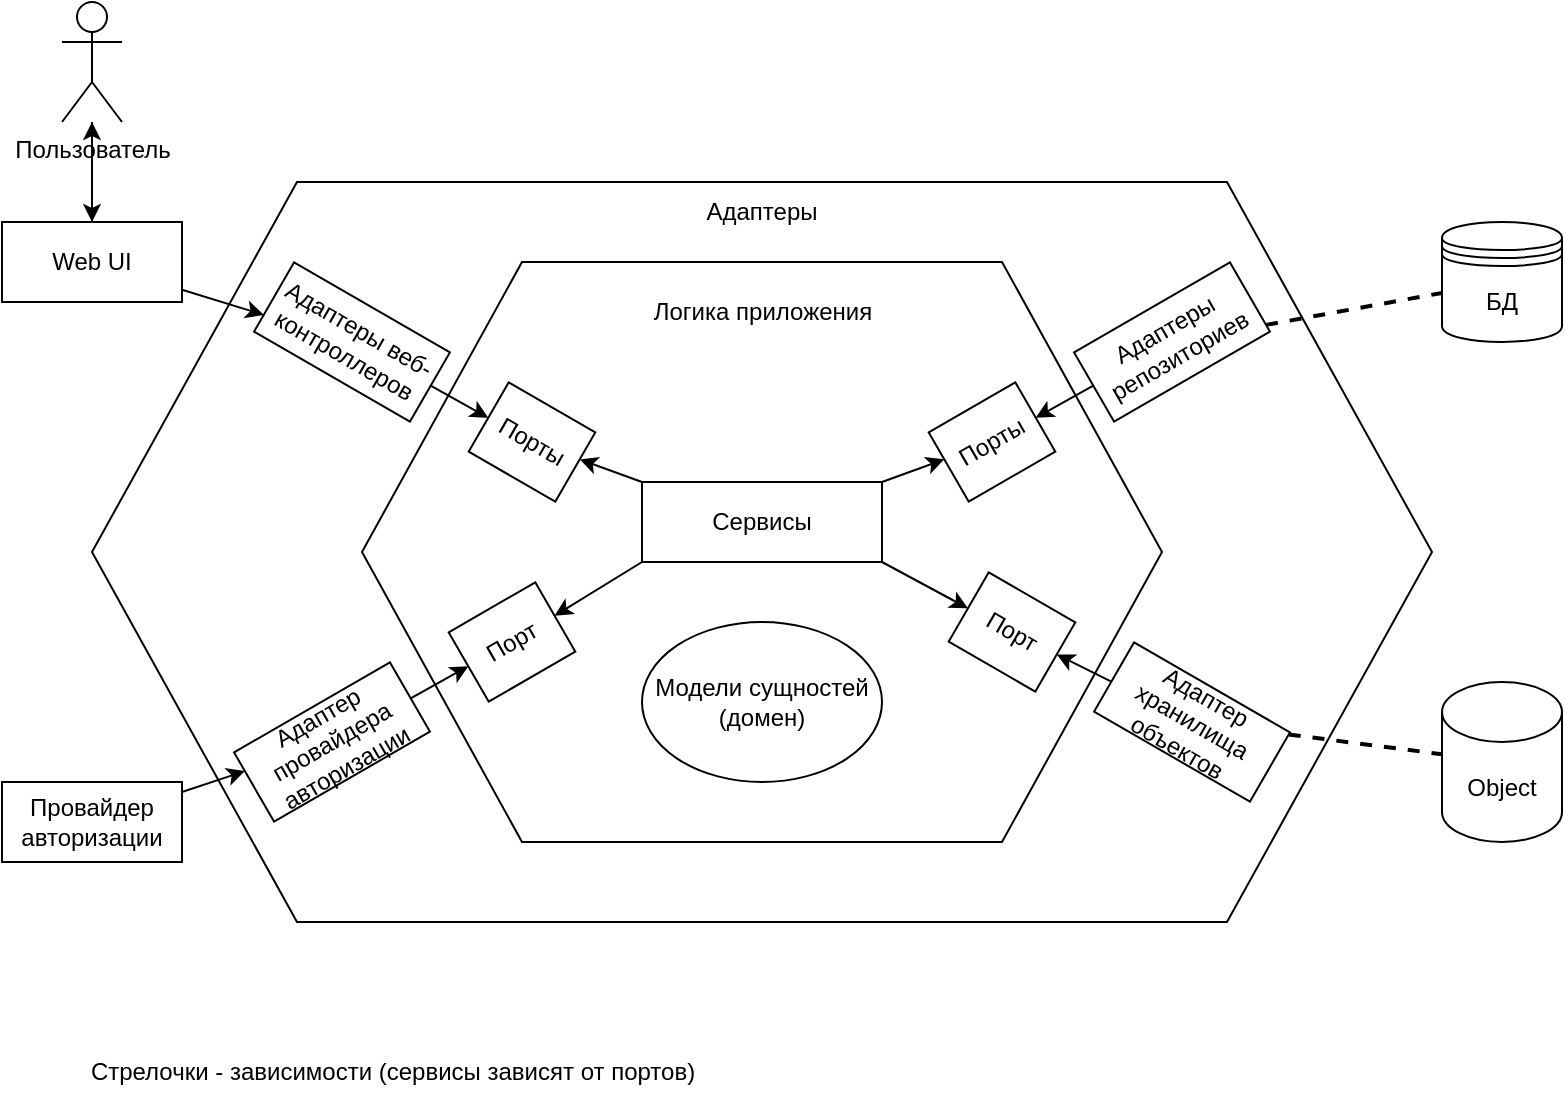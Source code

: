 <mxfile>
    <diagram id="9A4wKKLEsQGl25_3dBLv" name="components">
        <mxGraphModel dx="810" dy="561" grid="1" gridSize="10" guides="1" tooltips="1" connect="1" arrows="1" fold="1" page="1" pageScale="1" pageWidth="850" pageHeight="1100" math="0" shadow="0">
            <root>
                <mxCell id="0"/>
                <mxCell id="1" parent="0"/>
                <mxCell id="7" value="" style="shape=hexagon;perimeter=hexagonPerimeter2;whiteSpace=wrap;html=1;fixedSize=1;size=102.5;" parent="1" vertex="1">
                    <mxGeometry x="85" y="100" width="670" height="370" as="geometry"/>
                </mxCell>
                <mxCell id="3" value="" style="shape=hexagon;perimeter=hexagonPerimeter2;whiteSpace=wrap;html=1;fixedSize=1;size=80;" parent="1" vertex="1">
                    <mxGeometry x="220" y="140" width="400" height="290" as="geometry"/>
                </mxCell>
                <mxCell id="45" value="" style="edgeStyle=none;html=1;dashed=1;strokeWidth=2;endArrow=none;endFill=0;" parent="1" source="11" target="16" edge="1">
                    <mxGeometry relative="1" as="geometry"/>
                </mxCell>
                <mxCell id="48" value="" style="edgeStyle=none;html=1;strokeWidth=1;endArrow=classic;endFill=1;" parent="1" source="11" target="22" edge="1">
                    <mxGeometry relative="1" as="geometry"/>
                </mxCell>
                <mxCell id="11" value="Адаптеры&lt;br&gt;репозиториев" style="rounded=0;whiteSpace=wrap;html=1;rotation=-30;" parent="1" vertex="1">
                    <mxGeometry x="580" y="160" width="90" height="40" as="geometry"/>
                </mxCell>
                <mxCell id="52" value="" style="edgeStyle=none;html=1;strokeWidth=1;endArrow=classic;endFill=1;exitX=1;exitY=0;exitDx=0;exitDy=0;" parent="1" source="12" target="22" edge="1">
                    <mxGeometry relative="1" as="geometry"/>
                </mxCell>
                <mxCell id="53" style="edgeStyle=none;html=1;exitX=1;exitY=1;exitDx=0;exitDy=0;strokeWidth=1;endArrow=classic;endFill=1;" parent="1" source="12" target="21" edge="1">
                    <mxGeometry relative="1" as="geometry"/>
                </mxCell>
                <mxCell id="55" style="edgeStyle=none;html=1;exitX=0;exitY=0;exitDx=0;exitDy=0;strokeWidth=1;endArrow=classic;endFill=1;" parent="1" source="12" target="23" edge="1">
                    <mxGeometry relative="1" as="geometry"/>
                </mxCell>
                <mxCell id="68OnJUBDQ_F5kmFFGvuI-65" style="edgeStyle=none;html=1;exitX=0;exitY=1;exitDx=0;exitDy=0;" edge="1" parent="1" source="12" target="68OnJUBDQ_F5kmFFGvuI-63">
                    <mxGeometry relative="1" as="geometry"/>
                </mxCell>
                <mxCell id="12" value="Сервисы" style="rounded=0;whiteSpace=wrap;html=1;rotation=0;" parent="1" vertex="1">
                    <mxGeometry x="360" y="250" width="120" height="40" as="geometry"/>
                </mxCell>
                <mxCell id="14" value="Модели сущностей (домен)" style="ellipse;whiteSpace=wrap;html=1;" parent="1" vertex="1">
                    <mxGeometry x="360" y="320" width="120" height="80" as="geometry"/>
                </mxCell>
                <mxCell id="16" value="БД" style="shape=datastore;whiteSpace=wrap;html=1;" parent="1" vertex="1">
                    <mxGeometry x="760" y="120" width="60" height="60" as="geometry"/>
                </mxCell>
                <mxCell id="17" value="Object" style="shape=cylinder3;whiteSpace=wrap;html=1;boundedLbl=1;backgroundOutline=1;size=15;" parent="1" vertex="1">
                    <mxGeometry x="760" y="350" width="60" height="80" as="geometry"/>
                </mxCell>
                <mxCell id="46" value="" style="edgeStyle=none;html=1;dashed=1;strokeWidth=2;endArrow=none;endFill=0;" parent="1" source="18" target="17" edge="1">
                    <mxGeometry relative="1" as="geometry"/>
                </mxCell>
                <mxCell id="49" value="" style="edgeStyle=none;html=1;strokeWidth=1;endArrow=classic;endFill=1;" parent="1" source="18" target="21" edge="1">
                    <mxGeometry relative="1" as="geometry"/>
                </mxCell>
                <mxCell id="18" value="Адаптер хранилища объектов" style="rounded=0;whiteSpace=wrap;html=1;rotation=30;" parent="1" vertex="1">
                    <mxGeometry x="590" y="350" width="90" height="40" as="geometry"/>
                </mxCell>
                <mxCell id="19" value="Адаптеры" style="text;html=1;strokeColor=none;fillColor=none;align=center;verticalAlign=middle;whiteSpace=wrap;rounded=0;rotation=0;" parent="1" vertex="1">
                    <mxGeometry x="390" y="100" width="60" height="30" as="geometry"/>
                </mxCell>
                <mxCell id="20" value="Логика приложения" style="text;html=1;strokeColor=none;fillColor=none;align=center;verticalAlign=middle;whiteSpace=wrap;rounded=0;rotation=0;" parent="1" vertex="1">
                    <mxGeometry x="362.5" y="150" width="115" height="30" as="geometry"/>
                </mxCell>
                <mxCell id="21" value="Порт" style="rounded=0;whiteSpace=wrap;html=1;rotation=30;" parent="1" vertex="1">
                    <mxGeometry x="520" y="305" width="50" height="40" as="geometry"/>
                </mxCell>
                <mxCell id="22" value="Порты" style="rounded=0;whiteSpace=wrap;html=1;rotation=-30;" parent="1" vertex="1">
                    <mxGeometry x="510" y="210" width="50" height="40" as="geometry"/>
                </mxCell>
                <mxCell id="23" value="Порты" style="rounded=0;whiteSpace=wrap;html=1;rotation=30;" parent="1" vertex="1">
                    <mxGeometry x="280" y="210" width="50" height="40" as="geometry"/>
                </mxCell>
                <mxCell id="42" value="" style="edgeStyle=none;html=1;" parent="1" source="25" target="23" edge="1">
                    <mxGeometry relative="1" as="geometry"/>
                </mxCell>
                <mxCell id="25" value="Адаптеры веб-контроллеров" style="rounded=0;whiteSpace=wrap;html=1;rotation=30;" parent="1" vertex="1">
                    <mxGeometry x="170" y="160" width="90" height="40" as="geometry"/>
                </mxCell>
                <mxCell id="39" value="" style="edgeStyle=none;html=1;" parent="1" source="26" target="36" edge="1">
                    <mxGeometry relative="1" as="geometry"/>
                </mxCell>
                <mxCell id="26" value="Пользователь" style="shape=umlActor;verticalLabelPosition=bottom;verticalAlign=top;html=1;outlineConnect=0;" parent="1" vertex="1">
                    <mxGeometry x="70" y="10" width="30" height="60" as="geometry"/>
                </mxCell>
                <mxCell id="40" value="" style="edgeStyle=none;html=1;" parent="1" source="36" target="26" edge="1">
                    <mxGeometry relative="1" as="geometry"/>
                </mxCell>
                <mxCell id="41" value="" style="edgeStyle=none;html=1;" parent="1" source="36" target="25" edge="1">
                    <mxGeometry relative="1" as="geometry"/>
                </mxCell>
                <mxCell id="36" value="Web UI" style="rounded=0;whiteSpace=wrap;html=1;rotation=0;" parent="1" vertex="1">
                    <mxGeometry x="40" y="120" width="90" height="40" as="geometry"/>
                </mxCell>
                <mxCell id="58" value="Стрелочки - зависимости (сервисы зависят от портов)" style="text;html=1;align=center;verticalAlign=middle;resizable=0;points=[];autosize=1;strokeColor=none;fillColor=none;" parent="1" vertex="1">
                    <mxGeometry x="70" y="530" width="330" height="30" as="geometry"/>
                </mxCell>
                <mxCell id="68OnJUBDQ_F5kmFFGvuI-64" value="" style="edgeStyle=none;html=1;" edge="1" parent="1" source="68OnJUBDQ_F5kmFFGvuI-59" target="68OnJUBDQ_F5kmFFGvuI-63">
                    <mxGeometry relative="1" as="geometry"/>
                </mxCell>
                <mxCell id="68OnJUBDQ_F5kmFFGvuI-59" value="Адаптер провайдера авторизации" style="rounded=0;whiteSpace=wrap;html=1;rotation=-30;" vertex="1" parent="1">
                    <mxGeometry x="160" y="360" width="90" height="40" as="geometry"/>
                </mxCell>
                <mxCell id="68OnJUBDQ_F5kmFFGvuI-61" value="" style="edgeStyle=none;html=1;" edge="1" parent="1" source="68OnJUBDQ_F5kmFFGvuI-60" target="68OnJUBDQ_F5kmFFGvuI-59">
                    <mxGeometry relative="1" as="geometry"/>
                </mxCell>
                <mxCell id="68OnJUBDQ_F5kmFFGvuI-60" value="Провайдер авторизации" style="rounded=0;whiteSpace=wrap;html=1;rotation=0;" vertex="1" parent="1">
                    <mxGeometry x="40" y="400" width="90" height="40" as="geometry"/>
                </mxCell>
                <mxCell id="68OnJUBDQ_F5kmFFGvuI-63" value="Порт" style="rounded=0;whiteSpace=wrap;html=1;rotation=-30;" vertex="1" parent="1">
                    <mxGeometry x="270" y="310" width="50" height="40" as="geometry"/>
                </mxCell>
            </root>
        </mxGraphModel>
    </diagram>
    <diagram id="nglVwGo26x1nNUcEu0jN" name="classes">
        <mxGraphModel dx="1080" dy="748" grid="1" gridSize="10" guides="1" tooltips="1" connect="1" arrows="1" fold="1" page="1" pageScale="1" pageWidth="850" pageHeight="1100" math="0" shadow="0">
            <root>
                <mxCell id="0"/>
                <mxCell id="1" parent="0"/>
                <mxCell id="AiTwOtxbARRM3xyXChcZ-1" value="IAuthProvider" style="swimlane;fontStyle=0;childLayout=stackLayout;horizontal=1;startSize=30;horizontalStack=0;resizeParent=1;resizeParentMax=0;resizeLast=0;collapsible=1;marginBottom=0;whiteSpace=wrap;html=1;" vertex="1" parent="1">
                    <mxGeometry x="120" y="570" width="140" height="120" as="geometry"/>
                </mxCell>
                <mxCell id="AiTwOtxbARRM3xyXChcZ-2" value="Item 1" style="text;strokeColor=none;fillColor=none;align=left;verticalAlign=middle;spacingLeft=4;spacingRight=4;overflow=hidden;points=[[0,0.5],[1,0.5]];portConstraint=eastwest;rotatable=0;whiteSpace=wrap;html=1;" vertex="1" parent="AiTwOtxbARRM3xyXChcZ-1">
                    <mxGeometry y="30" width="140" height="30" as="geometry"/>
                </mxCell>
                <mxCell id="AiTwOtxbARRM3xyXChcZ-3" value="Item 2" style="text;strokeColor=none;fillColor=none;align=left;verticalAlign=middle;spacingLeft=4;spacingRight=4;overflow=hidden;points=[[0,0.5],[1,0.5]];portConstraint=eastwest;rotatable=0;whiteSpace=wrap;html=1;" vertex="1" parent="AiTwOtxbARRM3xyXChcZ-1">
                    <mxGeometry y="60" width="140" height="30" as="geometry"/>
                </mxCell>
                <mxCell id="AiTwOtxbARRM3xyXChcZ-4" value="Item 3" style="text;strokeColor=none;fillColor=none;align=left;verticalAlign=middle;spacingLeft=4;spacingRight=4;overflow=hidden;points=[[0,0.5],[1,0.5]];portConstraint=eastwest;rotatable=0;whiteSpace=wrap;html=1;" vertex="1" parent="AiTwOtxbARRM3xyXChcZ-1">
                    <mxGeometry y="90" width="140" height="30" as="geometry"/>
                </mxCell>
                <mxCell id="piuCvSuSx1_vqDNrVr7--8" value="IUserRepository" style="swimlane;fontStyle=0;childLayout=stackLayout;horizontal=1;startSize=30;horizontalStack=0;resizeParent=1;resizeParentMax=0;resizeLast=0;collapsible=1;marginBottom=0;whiteSpace=wrap;html=1;" vertex="1" parent="1">
                    <mxGeometry x="330" y="570" width="140" height="120" as="geometry"/>
                </mxCell>
                <mxCell id="piuCvSuSx1_vqDNrVr7--9" value="Item 1" style="text;strokeColor=none;fillColor=none;align=left;verticalAlign=middle;spacingLeft=4;spacingRight=4;overflow=hidden;points=[[0,0.5],[1,0.5]];portConstraint=eastwest;rotatable=0;whiteSpace=wrap;html=1;" vertex="1" parent="piuCvSuSx1_vqDNrVr7--8">
                    <mxGeometry y="30" width="140" height="30" as="geometry"/>
                </mxCell>
                <mxCell id="piuCvSuSx1_vqDNrVr7--10" value="Item 2" style="text;strokeColor=none;fillColor=none;align=left;verticalAlign=middle;spacingLeft=4;spacingRight=4;overflow=hidden;points=[[0,0.5],[1,0.5]];portConstraint=eastwest;rotatable=0;whiteSpace=wrap;html=1;" vertex="1" parent="piuCvSuSx1_vqDNrVr7--8">
                    <mxGeometry y="60" width="140" height="30" as="geometry"/>
                </mxCell>
                <mxCell id="piuCvSuSx1_vqDNrVr7--11" value="Item 3" style="text;strokeColor=none;fillColor=none;align=left;verticalAlign=middle;spacingLeft=4;spacingRight=4;overflow=hidden;points=[[0,0.5],[1,0.5]];portConstraint=eastwest;rotatable=0;whiteSpace=wrap;html=1;" vertex="1" parent="piuCvSuSx1_vqDNrVr7--8">
                    <mxGeometry y="90" width="140" height="30" as="geometry"/>
                </mxCell>
                <mxCell id="piuCvSuSx1_vqDNrVr7--1" value="IUserService" style="swimlane;fontStyle=0;childLayout=stackLayout;horizontal=1;startSize=30;horizontalStack=0;resizeParent=1;resizeParentMax=0;resizeLast=0;collapsible=1;marginBottom=0;whiteSpace=wrap;html=1;" vertex="1" parent="1">
                    <mxGeometry x="330" y="230" width="140" height="120" as="geometry"/>
                </mxCell>
                <mxCell id="piuCvSuSx1_vqDNrVr7--2" value="Item 1" style="text;strokeColor=none;fillColor=none;align=left;verticalAlign=middle;spacingLeft=4;spacingRight=4;overflow=hidden;points=[[0,0.5],[1,0.5]];portConstraint=eastwest;rotatable=0;whiteSpace=wrap;html=1;" vertex="1" parent="piuCvSuSx1_vqDNrVr7--1">
                    <mxGeometry y="30" width="140" height="30" as="geometry"/>
                </mxCell>
                <mxCell id="piuCvSuSx1_vqDNrVr7--3" value="Item 2" style="text;strokeColor=none;fillColor=none;align=left;verticalAlign=middle;spacingLeft=4;spacingRight=4;overflow=hidden;points=[[0,0.5],[1,0.5]];portConstraint=eastwest;rotatable=0;whiteSpace=wrap;html=1;" vertex="1" parent="piuCvSuSx1_vqDNrVr7--1">
                    <mxGeometry y="60" width="140" height="30" as="geometry"/>
                </mxCell>
                <mxCell id="piuCvSuSx1_vqDNrVr7--4" value="Item 3" style="text;strokeColor=none;fillColor=none;align=left;verticalAlign=middle;spacingLeft=4;spacingRight=4;overflow=hidden;points=[[0,0.5],[1,0.5]];portConstraint=eastwest;rotatable=0;whiteSpace=wrap;html=1;" vertex="1" parent="piuCvSuSx1_vqDNrVr7--1">
                    <mxGeometry y="90" width="140" height="30" as="geometry"/>
                </mxCell>
                <mxCell id="AiTwOtxbARRM3xyXChcZ-13" value="" style="edgeStyle=none;html=1;" edge="1" parent="1" source="AiTwOtxbARRM3xyXChcZ-9" target="AiTwOtxbARRM3xyXChcZ-4">
                    <mxGeometry relative="1" as="geometry"/>
                </mxCell>
                <mxCell id="AiTwOtxbARRM3xyXChcZ-9" value="AuthProvider" style="swimlane;fontStyle=0;childLayout=stackLayout;horizontal=1;startSize=30;horizontalStack=0;resizeParent=1;resizeParentMax=0;resizeLast=0;collapsible=1;marginBottom=0;whiteSpace=wrap;html=1;" vertex="1" parent="1">
                    <mxGeometry x="120" y="740" width="140" height="120" as="geometry"/>
                </mxCell>
                <mxCell id="AiTwOtxbARRM3xyXChcZ-10" value="Item 1" style="text;strokeColor=none;fillColor=none;align=left;verticalAlign=middle;spacingLeft=4;spacingRight=4;overflow=hidden;points=[[0,0.5],[1,0.5]];portConstraint=eastwest;rotatable=0;whiteSpace=wrap;html=1;" vertex="1" parent="AiTwOtxbARRM3xyXChcZ-9">
                    <mxGeometry y="30" width="140" height="30" as="geometry"/>
                </mxCell>
                <mxCell id="AiTwOtxbARRM3xyXChcZ-11" value="Item 2" style="text;strokeColor=none;fillColor=none;align=left;verticalAlign=middle;spacingLeft=4;spacingRight=4;overflow=hidden;points=[[0,0.5],[1,0.5]];portConstraint=eastwest;rotatable=0;whiteSpace=wrap;html=1;" vertex="1" parent="AiTwOtxbARRM3xyXChcZ-9">
                    <mxGeometry y="60" width="140" height="30" as="geometry"/>
                </mxCell>
                <mxCell id="AiTwOtxbARRM3xyXChcZ-12" value="Item 3" style="text;strokeColor=none;fillColor=none;align=left;verticalAlign=middle;spacingLeft=4;spacingRight=4;overflow=hidden;points=[[0,0.5],[1,0.5]];portConstraint=eastwest;rotatable=0;whiteSpace=wrap;html=1;" vertex="1" parent="AiTwOtxbARRM3xyXChcZ-9">
                    <mxGeometry y="90" width="140" height="30" as="geometry"/>
                </mxCell>
                <mxCell id="AiTwOtxbARRM3xyXChcZ-18" value="" style="edgeStyle=none;html=1;" edge="1" parent="1" source="AiTwOtxbARRM3xyXChcZ-14" target="piuCvSuSx1_vqDNrVr7--4">
                    <mxGeometry relative="1" as="geometry"/>
                </mxCell>
                <mxCell id="AiTwOtxbARRM3xyXChcZ-19" value="" style="edgeStyle=none;html=1;entryX=0.5;entryY=0;entryDx=0;entryDy=0;" edge="1" parent="1" source="AiTwOtxbARRM3xyXChcZ-14" target="piuCvSuSx1_vqDNrVr7--8">
                    <mxGeometry relative="1" as="geometry"/>
                </mxCell>
                <mxCell id="AiTwOtxbARRM3xyXChcZ-37" style="edgeStyle=none;html=1;entryX=0.928;entryY=0.011;entryDx=0;entryDy=0;entryPerimeter=0;" edge="1" parent="1" source="AiTwOtxbARRM3xyXChcZ-14" target="AiTwOtxbARRM3xyXChcZ-1">
                    <mxGeometry relative="1" as="geometry">
                        <Array as="points">
                            <mxPoint x="400" y="540"/>
                            <mxPoint x="250" y="540"/>
                        </Array>
                    </mxGeometry>
                </mxCell>
                <mxCell id="AiTwOtxbARRM3xyXChcZ-14" value="UserService" style="swimlane;fontStyle=0;childLayout=stackLayout;horizontal=1;startSize=30;horizontalStack=0;resizeParent=1;resizeParentMax=0;resizeLast=0;collapsible=1;marginBottom=0;whiteSpace=wrap;html=1;" vertex="1" parent="1">
                    <mxGeometry x="330" y="380" width="140" height="120" as="geometry"/>
                </mxCell>
                <mxCell id="AiTwOtxbARRM3xyXChcZ-15" value="Item 1" style="text;strokeColor=none;fillColor=none;align=left;verticalAlign=middle;spacingLeft=4;spacingRight=4;overflow=hidden;points=[[0,0.5],[1,0.5]];portConstraint=eastwest;rotatable=0;whiteSpace=wrap;html=1;" vertex="1" parent="AiTwOtxbARRM3xyXChcZ-14">
                    <mxGeometry y="30" width="140" height="30" as="geometry"/>
                </mxCell>
                <mxCell id="AiTwOtxbARRM3xyXChcZ-16" value="Item 2" style="text;strokeColor=none;fillColor=none;align=left;verticalAlign=middle;spacingLeft=4;spacingRight=4;overflow=hidden;points=[[0,0.5],[1,0.5]];portConstraint=eastwest;rotatable=0;whiteSpace=wrap;html=1;" vertex="1" parent="AiTwOtxbARRM3xyXChcZ-14">
                    <mxGeometry y="60" width="140" height="30" as="geometry"/>
                </mxCell>
                <mxCell id="AiTwOtxbARRM3xyXChcZ-17" value="Item 3" style="text;strokeColor=none;fillColor=none;align=left;verticalAlign=middle;spacingLeft=4;spacingRight=4;overflow=hidden;points=[[0,0.5],[1,0.5]];portConstraint=eastwest;rotatable=0;whiteSpace=wrap;html=1;" vertex="1" parent="AiTwOtxbARRM3xyXChcZ-14">
                    <mxGeometry y="90" width="140" height="30" as="geometry"/>
                </mxCell>
                <mxCell id="AiTwOtxbARRM3xyXChcZ-20" value="IAuthService" style="swimlane;fontStyle=0;childLayout=stackLayout;horizontal=1;startSize=30;horizontalStack=0;resizeParent=1;resizeParentMax=0;resizeLast=0;collapsible=1;marginBottom=0;whiteSpace=wrap;html=1;" vertex="1" parent="1">
                    <mxGeometry x="120" y="230" width="140" height="120" as="geometry"/>
                </mxCell>
                <mxCell id="AiTwOtxbARRM3xyXChcZ-21" value="Item 1" style="text;strokeColor=none;fillColor=none;align=left;verticalAlign=middle;spacingLeft=4;spacingRight=4;overflow=hidden;points=[[0,0.5],[1,0.5]];portConstraint=eastwest;rotatable=0;whiteSpace=wrap;html=1;" vertex="1" parent="AiTwOtxbARRM3xyXChcZ-20">
                    <mxGeometry y="30" width="140" height="30" as="geometry"/>
                </mxCell>
                <mxCell id="AiTwOtxbARRM3xyXChcZ-22" value="Item 2" style="text;strokeColor=none;fillColor=none;align=left;verticalAlign=middle;spacingLeft=4;spacingRight=4;overflow=hidden;points=[[0,0.5],[1,0.5]];portConstraint=eastwest;rotatable=0;whiteSpace=wrap;html=1;" vertex="1" parent="AiTwOtxbARRM3xyXChcZ-20">
                    <mxGeometry y="60" width="140" height="30" as="geometry"/>
                </mxCell>
                <mxCell id="AiTwOtxbARRM3xyXChcZ-23" value="Item 3" style="text;strokeColor=none;fillColor=none;align=left;verticalAlign=middle;spacingLeft=4;spacingRight=4;overflow=hidden;points=[[0,0.5],[1,0.5]];portConstraint=eastwest;rotatable=0;whiteSpace=wrap;html=1;" vertex="1" parent="AiTwOtxbARRM3xyXChcZ-20">
                    <mxGeometry y="90" width="140" height="30" as="geometry"/>
                </mxCell>
                <mxCell id="AiTwOtxbARRM3xyXChcZ-28" value="" style="edgeStyle=none;html=1;" edge="1" parent="1" source="AiTwOtxbARRM3xyXChcZ-24" target="AiTwOtxbARRM3xyXChcZ-23">
                    <mxGeometry relative="1" as="geometry"/>
                </mxCell>
                <mxCell id="AiTwOtxbARRM3xyXChcZ-29" value="" style="edgeStyle=none;html=1;entryX=0.5;entryY=0;entryDx=0;entryDy=0;" edge="1" parent="1" source="AiTwOtxbARRM3xyXChcZ-24" target="AiTwOtxbARRM3xyXChcZ-1">
                    <mxGeometry relative="1" as="geometry"/>
                </mxCell>
                <mxCell id="AiTwOtxbARRM3xyXChcZ-35" style="edgeStyle=none;html=1;entryX=0.069;entryY=0.007;entryDx=0;entryDy=0;entryPerimeter=0;" edge="1" parent="1" source="AiTwOtxbARRM3xyXChcZ-24" target="piuCvSuSx1_vqDNrVr7--8">
                    <mxGeometry relative="1" as="geometry">
                        <mxPoint x="340" y="560" as="targetPoint"/>
                        <Array as="points">
                            <mxPoint x="190" y="520"/>
                            <mxPoint x="340" y="520"/>
                        </Array>
                    </mxGeometry>
                </mxCell>
                <mxCell id="AiTwOtxbARRM3xyXChcZ-24" value="AuthService" style="swimlane;fontStyle=0;childLayout=stackLayout;horizontal=1;startSize=30;horizontalStack=0;resizeParent=1;resizeParentMax=0;resizeLast=0;collapsible=1;marginBottom=0;whiteSpace=wrap;html=1;" vertex="1" parent="1">
                    <mxGeometry x="120" y="390" width="140" height="120" as="geometry"/>
                </mxCell>
                <mxCell id="AiTwOtxbARRM3xyXChcZ-25" value="Item 1" style="text;strokeColor=none;fillColor=none;align=left;verticalAlign=middle;spacingLeft=4;spacingRight=4;overflow=hidden;points=[[0,0.5],[1,0.5]];portConstraint=eastwest;rotatable=0;whiteSpace=wrap;html=1;" vertex="1" parent="AiTwOtxbARRM3xyXChcZ-24">
                    <mxGeometry y="30" width="140" height="30" as="geometry"/>
                </mxCell>
                <mxCell id="AiTwOtxbARRM3xyXChcZ-26" value="Item 2" style="text;strokeColor=none;fillColor=none;align=left;verticalAlign=middle;spacingLeft=4;spacingRight=4;overflow=hidden;points=[[0,0.5],[1,0.5]];portConstraint=eastwest;rotatable=0;whiteSpace=wrap;html=1;" vertex="1" parent="AiTwOtxbARRM3xyXChcZ-24">
                    <mxGeometry y="60" width="140" height="30" as="geometry"/>
                </mxCell>
                <mxCell id="AiTwOtxbARRM3xyXChcZ-27" value="Item 3" style="text;strokeColor=none;fillColor=none;align=left;verticalAlign=middle;spacingLeft=4;spacingRight=4;overflow=hidden;points=[[0,0.5],[1,0.5]];portConstraint=eastwest;rotatable=0;whiteSpace=wrap;html=1;" vertex="1" parent="AiTwOtxbARRM3xyXChcZ-24">
                    <mxGeometry y="90" width="140" height="30" as="geometry"/>
                </mxCell>
                <mxCell id="AiTwOtxbARRM3xyXChcZ-34" value="" style="edgeStyle=none;html=1;" edge="1" parent="1" source="AiTwOtxbARRM3xyXChcZ-30" target="piuCvSuSx1_vqDNrVr7--11">
                    <mxGeometry relative="1" as="geometry"/>
                </mxCell>
                <mxCell id="AiTwOtxbARRM3xyXChcZ-30" value="PostgresUserRepository" style="swimlane;fontStyle=0;childLayout=stackLayout;horizontal=1;startSize=30;horizontalStack=0;resizeParent=1;resizeParentMax=0;resizeLast=0;collapsible=1;marginBottom=0;whiteSpace=wrap;html=1;" vertex="1" parent="1">
                    <mxGeometry x="330" y="740" width="140" height="120" as="geometry"/>
                </mxCell>
                <mxCell id="AiTwOtxbARRM3xyXChcZ-31" value="Item 1" style="text;strokeColor=none;fillColor=none;align=left;verticalAlign=middle;spacingLeft=4;spacingRight=4;overflow=hidden;points=[[0,0.5],[1,0.5]];portConstraint=eastwest;rotatable=0;whiteSpace=wrap;html=1;" vertex="1" parent="AiTwOtxbARRM3xyXChcZ-30">
                    <mxGeometry y="30" width="140" height="30" as="geometry"/>
                </mxCell>
                <mxCell id="AiTwOtxbARRM3xyXChcZ-32" value="Item 2" style="text;strokeColor=none;fillColor=none;align=left;verticalAlign=middle;spacingLeft=4;spacingRight=4;overflow=hidden;points=[[0,0.5],[1,0.5]];portConstraint=eastwest;rotatable=0;whiteSpace=wrap;html=1;" vertex="1" parent="AiTwOtxbARRM3xyXChcZ-30">
                    <mxGeometry y="60" width="140" height="30" as="geometry"/>
                </mxCell>
                <mxCell id="AiTwOtxbARRM3xyXChcZ-33" value="Item 3" style="text;strokeColor=none;fillColor=none;align=left;verticalAlign=middle;spacingLeft=4;spacingRight=4;overflow=hidden;points=[[0,0.5],[1,0.5]];portConstraint=eastwest;rotatable=0;whiteSpace=wrap;html=1;" vertex="1" parent="AiTwOtxbARRM3xyXChcZ-30">
                    <mxGeometry y="90" width="140" height="30" as="geometry"/>
                </mxCell>
                <mxCell id="AiTwOtxbARRM3xyXChcZ-39" value="IAnimalService" style="swimlane;fontStyle=0;childLayout=stackLayout;horizontal=1;startSize=30;horizontalStack=0;resizeParent=1;resizeParentMax=0;resizeLast=0;collapsible=1;marginBottom=0;whiteSpace=wrap;html=1;" vertex="1" parent="1">
                    <mxGeometry x="530" y="230" width="140" height="120" as="geometry"/>
                </mxCell>
                <mxCell id="AiTwOtxbARRM3xyXChcZ-40" value="Item 1" style="text;strokeColor=none;fillColor=none;align=left;verticalAlign=middle;spacingLeft=4;spacingRight=4;overflow=hidden;points=[[0,0.5],[1,0.5]];portConstraint=eastwest;rotatable=0;whiteSpace=wrap;html=1;" vertex="1" parent="AiTwOtxbARRM3xyXChcZ-39">
                    <mxGeometry y="30" width="140" height="30" as="geometry"/>
                </mxCell>
                <mxCell id="AiTwOtxbARRM3xyXChcZ-41" value="Item 2" style="text;strokeColor=none;fillColor=none;align=left;verticalAlign=middle;spacingLeft=4;spacingRight=4;overflow=hidden;points=[[0,0.5],[1,0.5]];portConstraint=eastwest;rotatable=0;whiteSpace=wrap;html=1;" vertex="1" parent="AiTwOtxbARRM3xyXChcZ-39">
                    <mxGeometry y="60" width="140" height="30" as="geometry"/>
                </mxCell>
                <mxCell id="AiTwOtxbARRM3xyXChcZ-42" value="Item 3" style="text;strokeColor=none;fillColor=none;align=left;verticalAlign=middle;spacingLeft=4;spacingRight=4;overflow=hidden;points=[[0,0.5],[1,0.5]];portConstraint=eastwest;rotatable=0;whiteSpace=wrap;html=1;" vertex="1" parent="AiTwOtxbARRM3xyXChcZ-39">
                    <mxGeometry y="90" width="140" height="30" as="geometry"/>
                </mxCell>
                <mxCell id="AiTwOtxbARRM3xyXChcZ-47" value="" style="edgeStyle=none;html=1;" edge="1" parent="1" source="AiTwOtxbARRM3xyXChcZ-43" target="AiTwOtxbARRM3xyXChcZ-42">
                    <mxGeometry relative="1" as="geometry"/>
                </mxCell>
                <mxCell id="AiTwOtxbARRM3xyXChcZ-64" value="" style="edgeStyle=none;html=1;entryX=0.5;entryY=0;entryDx=0;entryDy=0;" edge="1" parent="1" source="AiTwOtxbARRM3xyXChcZ-43" target="AiTwOtxbARRM3xyXChcZ-48">
                    <mxGeometry relative="1" as="geometry"/>
                </mxCell>
                <mxCell id="AiTwOtxbARRM3xyXChcZ-67" style="edgeStyle=none;html=1;" edge="1" parent="1" source="AiTwOtxbARRM3xyXChcZ-43" target="AiTwOtxbARRM3xyXChcZ-60">
                    <mxGeometry relative="1" as="geometry">
                        <Array as="points">
                            <mxPoint x="600" y="530"/>
                            <mxPoint x="810" y="530"/>
                        </Array>
                    </mxGeometry>
                </mxCell>
                <mxCell id="AiTwOtxbARRM3xyXChcZ-43" value="AnimalService" style="swimlane;fontStyle=0;childLayout=stackLayout;horizontal=1;startSize=30;horizontalStack=0;resizeParent=1;resizeParentMax=0;resizeLast=0;collapsible=1;marginBottom=0;whiteSpace=wrap;html=1;" vertex="1" parent="1">
                    <mxGeometry x="530" y="380" width="140" height="120" as="geometry"/>
                </mxCell>
                <mxCell id="AiTwOtxbARRM3xyXChcZ-44" value="Item 1" style="text;strokeColor=none;fillColor=none;align=left;verticalAlign=middle;spacingLeft=4;spacingRight=4;overflow=hidden;points=[[0,0.5],[1,0.5]];portConstraint=eastwest;rotatable=0;whiteSpace=wrap;html=1;" vertex="1" parent="AiTwOtxbARRM3xyXChcZ-43">
                    <mxGeometry y="30" width="140" height="30" as="geometry"/>
                </mxCell>
                <mxCell id="AiTwOtxbARRM3xyXChcZ-45" value="Item 2" style="text;strokeColor=none;fillColor=none;align=left;verticalAlign=middle;spacingLeft=4;spacingRight=4;overflow=hidden;points=[[0,0.5],[1,0.5]];portConstraint=eastwest;rotatable=0;whiteSpace=wrap;html=1;" vertex="1" parent="AiTwOtxbARRM3xyXChcZ-43">
                    <mxGeometry y="60" width="140" height="30" as="geometry"/>
                </mxCell>
                <mxCell id="AiTwOtxbARRM3xyXChcZ-46" value="Item 3" style="text;strokeColor=none;fillColor=none;align=left;verticalAlign=middle;spacingLeft=4;spacingRight=4;overflow=hidden;points=[[0,0.5],[1,0.5]];portConstraint=eastwest;rotatable=0;whiteSpace=wrap;html=1;" vertex="1" parent="AiTwOtxbARRM3xyXChcZ-43">
                    <mxGeometry y="90" width="140" height="30" as="geometry"/>
                </mxCell>
                <mxCell id="AiTwOtxbARRM3xyXChcZ-48" value="IAnimalRepository" style="swimlane;fontStyle=0;childLayout=stackLayout;horizontal=1;startSize=30;horizontalStack=0;resizeParent=1;resizeParentMax=0;resizeLast=0;collapsible=1;marginBottom=0;whiteSpace=wrap;html=1;" vertex="1" parent="1">
                    <mxGeometry x="530" y="570" width="140" height="120" as="geometry"/>
                </mxCell>
                <mxCell id="AiTwOtxbARRM3xyXChcZ-49" value="Item 1" style="text;strokeColor=none;fillColor=none;align=left;verticalAlign=middle;spacingLeft=4;spacingRight=4;overflow=hidden;points=[[0,0.5],[1,0.5]];portConstraint=eastwest;rotatable=0;whiteSpace=wrap;html=1;" vertex="1" parent="AiTwOtxbARRM3xyXChcZ-48">
                    <mxGeometry y="30" width="140" height="30" as="geometry"/>
                </mxCell>
                <mxCell id="AiTwOtxbARRM3xyXChcZ-50" value="Item 2" style="text;strokeColor=none;fillColor=none;align=left;verticalAlign=middle;spacingLeft=4;spacingRight=4;overflow=hidden;points=[[0,0.5],[1,0.5]];portConstraint=eastwest;rotatable=0;whiteSpace=wrap;html=1;" vertex="1" parent="AiTwOtxbARRM3xyXChcZ-48">
                    <mxGeometry y="60" width="140" height="30" as="geometry"/>
                </mxCell>
                <mxCell id="AiTwOtxbARRM3xyXChcZ-51" value="Item 3" style="text;strokeColor=none;fillColor=none;align=left;verticalAlign=middle;spacingLeft=4;spacingRight=4;overflow=hidden;points=[[0,0.5],[1,0.5]];portConstraint=eastwest;rotatable=0;whiteSpace=wrap;html=1;" vertex="1" parent="AiTwOtxbARRM3xyXChcZ-48">
                    <mxGeometry y="90" width="140" height="30" as="geometry"/>
                </mxCell>
                <mxCell id="AiTwOtxbARRM3xyXChcZ-65" value="" style="edgeStyle=none;html=1;" edge="1" parent="1" source="AiTwOtxbARRM3xyXChcZ-52" target="AiTwOtxbARRM3xyXChcZ-51">
                    <mxGeometry relative="1" as="geometry"/>
                </mxCell>
                <mxCell id="AiTwOtxbARRM3xyXChcZ-52" value="PostgresAnimalRepository" style="swimlane;fontStyle=0;childLayout=stackLayout;horizontal=1;startSize=30;horizontalStack=0;resizeParent=1;resizeParentMax=0;resizeLast=0;collapsible=1;marginBottom=0;whiteSpace=wrap;html=1;" vertex="1" parent="1">
                    <mxGeometry x="520" y="740" width="160" height="120" as="geometry"/>
                </mxCell>
                <mxCell id="AiTwOtxbARRM3xyXChcZ-53" value="Item 1" style="text;strokeColor=none;fillColor=none;align=left;verticalAlign=middle;spacingLeft=4;spacingRight=4;overflow=hidden;points=[[0,0.5],[1,0.5]];portConstraint=eastwest;rotatable=0;whiteSpace=wrap;html=1;" vertex="1" parent="AiTwOtxbARRM3xyXChcZ-52">
                    <mxGeometry y="30" width="160" height="30" as="geometry"/>
                </mxCell>
                <mxCell id="AiTwOtxbARRM3xyXChcZ-54" value="Item 2" style="text;strokeColor=none;fillColor=none;align=left;verticalAlign=middle;spacingLeft=4;spacingRight=4;overflow=hidden;points=[[0,0.5],[1,0.5]];portConstraint=eastwest;rotatable=0;whiteSpace=wrap;html=1;" vertex="1" parent="AiTwOtxbARRM3xyXChcZ-52">
                    <mxGeometry y="60" width="160" height="30" as="geometry"/>
                </mxCell>
                <mxCell id="AiTwOtxbARRM3xyXChcZ-55" value="Item 3" style="text;strokeColor=none;fillColor=none;align=left;verticalAlign=middle;spacingLeft=4;spacingRight=4;overflow=hidden;points=[[0,0.5],[1,0.5]];portConstraint=eastwest;rotatable=0;whiteSpace=wrap;html=1;" vertex="1" parent="AiTwOtxbARRM3xyXChcZ-52">
                    <mxGeometry y="90" width="160" height="30" as="geometry"/>
                </mxCell>
                <mxCell id="AiTwOtxbARRM3xyXChcZ-66" value="" style="edgeStyle=none;html=1;" edge="1" parent="1" source="AiTwOtxbARRM3xyXChcZ-56" target="AiTwOtxbARRM3xyXChcZ-63">
                    <mxGeometry relative="1" as="geometry"/>
                </mxCell>
                <mxCell id="AiTwOtxbARRM3xyXChcZ-56" value="MinioObjectStorage" style="swimlane;fontStyle=0;childLayout=stackLayout;horizontal=1;startSize=30;horizontalStack=0;resizeParent=1;resizeParentMax=0;resizeLast=0;collapsible=1;marginBottom=0;whiteSpace=wrap;html=1;" vertex="1" parent="1">
                    <mxGeometry x="730" y="740" width="160" height="120" as="geometry"/>
                </mxCell>
                <mxCell id="AiTwOtxbARRM3xyXChcZ-57" value="Item 1" style="text;strokeColor=none;fillColor=none;align=left;verticalAlign=middle;spacingLeft=4;spacingRight=4;overflow=hidden;points=[[0,0.5],[1,0.5]];portConstraint=eastwest;rotatable=0;whiteSpace=wrap;html=1;" vertex="1" parent="AiTwOtxbARRM3xyXChcZ-56">
                    <mxGeometry y="30" width="160" height="30" as="geometry"/>
                </mxCell>
                <mxCell id="AiTwOtxbARRM3xyXChcZ-58" value="Item 2" style="text;strokeColor=none;fillColor=none;align=left;verticalAlign=middle;spacingLeft=4;spacingRight=4;overflow=hidden;points=[[0,0.5],[1,0.5]];portConstraint=eastwest;rotatable=0;whiteSpace=wrap;html=1;" vertex="1" parent="AiTwOtxbARRM3xyXChcZ-56">
                    <mxGeometry y="60" width="160" height="30" as="geometry"/>
                </mxCell>
                <mxCell id="AiTwOtxbARRM3xyXChcZ-59" value="Item 3" style="text;strokeColor=none;fillColor=none;align=left;verticalAlign=middle;spacingLeft=4;spacingRight=4;overflow=hidden;points=[[0,0.5],[1,0.5]];portConstraint=eastwest;rotatable=0;whiteSpace=wrap;html=1;" vertex="1" parent="AiTwOtxbARRM3xyXChcZ-56">
                    <mxGeometry y="90" width="160" height="30" as="geometry"/>
                </mxCell>
                <mxCell id="AiTwOtxbARRM3xyXChcZ-60" value="IObjectStorage" style="swimlane;fontStyle=0;childLayout=stackLayout;horizontal=1;startSize=30;horizontalStack=0;resizeParent=1;resizeParentMax=0;resizeLast=0;collapsible=1;marginBottom=0;whiteSpace=wrap;html=1;" vertex="1" parent="1">
                    <mxGeometry x="730" y="570" width="160" height="120" as="geometry"/>
                </mxCell>
                <mxCell id="AiTwOtxbARRM3xyXChcZ-61" value="Item 1" style="text;strokeColor=none;fillColor=none;align=left;verticalAlign=middle;spacingLeft=4;spacingRight=4;overflow=hidden;points=[[0,0.5],[1,0.5]];portConstraint=eastwest;rotatable=0;whiteSpace=wrap;html=1;" vertex="1" parent="AiTwOtxbARRM3xyXChcZ-60">
                    <mxGeometry y="30" width="160" height="30" as="geometry"/>
                </mxCell>
                <mxCell id="AiTwOtxbARRM3xyXChcZ-62" value="Item 2" style="text;strokeColor=none;fillColor=none;align=left;verticalAlign=middle;spacingLeft=4;spacingRight=4;overflow=hidden;points=[[0,0.5],[1,0.5]];portConstraint=eastwest;rotatable=0;whiteSpace=wrap;html=1;" vertex="1" parent="AiTwOtxbARRM3xyXChcZ-60">
                    <mxGeometry y="60" width="160" height="30" as="geometry"/>
                </mxCell>
                <mxCell id="AiTwOtxbARRM3xyXChcZ-63" value="Item 3" style="text;strokeColor=none;fillColor=none;align=left;verticalAlign=middle;spacingLeft=4;spacingRight=4;overflow=hidden;points=[[0,0.5],[1,0.5]];portConstraint=eastwest;rotatable=0;whiteSpace=wrap;html=1;" vertex="1" parent="AiTwOtxbARRM3xyXChcZ-60">
                    <mxGeometry y="90" width="160" height="30" as="geometry"/>
                </mxCell>
                <mxCell id="AiTwOtxbARRM3xyXChcZ-68" value="нужен репозиторий пород т.к. необходимо будет получать их список?" style="text;html=1;strokeColor=none;fillColor=none;align=center;verticalAlign=middle;whiteSpace=wrap;rounded=0;" vertex="1" parent="1">
                    <mxGeometry x="880" y="530" width="220" height="30" as="geometry"/>
                </mxCell>
            </root>
        </mxGraphModel>
    </diagram>
</mxfile>